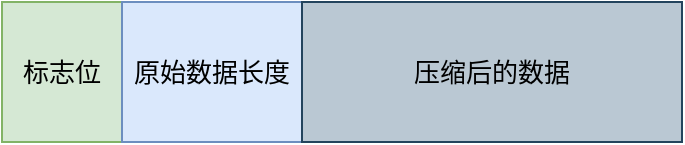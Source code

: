 <mxfile version="20.3.0" type="device"><diagram id="kHpn-Lv7rFA_yW4DJ2HN" name="第 1 页"><mxGraphModel dx="1422" dy="905" grid="1" gridSize="10" guides="1" tooltips="1" connect="1" arrows="1" fold="1" page="1" pageScale="1" pageWidth="340" pageHeight="80" math="0" shadow="0"><root><mxCell id="0"/><mxCell id="1" parent="0"/><mxCell id="VluHy-5mn5-crmqwVEbc-1" value="标志位" style="rounded=0;whiteSpace=wrap;html=1;fillColor=#d5e8d4;strokeColor=#82b366;fontSize=13;" vertex="1" parent="1"><mxGeometry width="60" height="70" as="geometry"/></mxCell><mxCell id="VluHy-5mn5-crmqwVEbc-2" value="原始数据长度" style="rounded=0;whiteSpace=wrap;html=1;fillColor=#dae8fc;strokeColor=#6c8ebf;fontSize=13;" vertex="1" parent="1"><mxGeometry x="60" width="90" height="70" as="geometry"/></mxCell><mxCell id="VluHy-5mn5-crmqwVEbc-4" value="压缩后的数据" style="rounded=0;whiteSpace=wrap;html=1;fillColor=#bac8d3;strokeColor=#23445d;fontSize=13;" vertex="1" parent="1"><mxGeometry x="150" width="190" height="70" as="geometry"/></mxCell></root></mxGraphModel></diagram></mxfile>